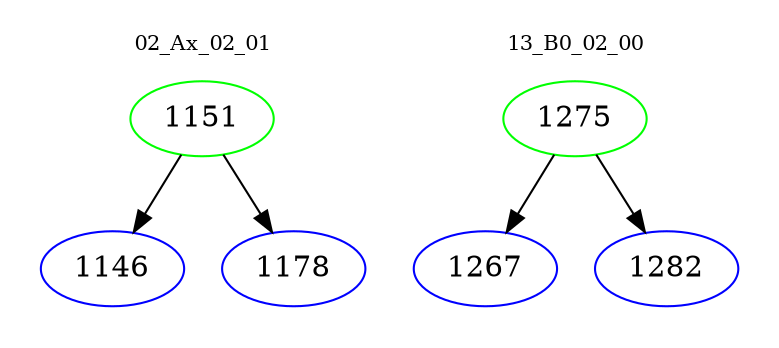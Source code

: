 digraph{
subgraph cluster_0 {
color = white
label = "02_Ax_02_01";
fontsize=10;
T0_1151 [label="1151", color="green"]
T0_1151 -> T0_1146 [color="black"]
T0_1146 [label="1146", color="blue"]
T0_1151 -> T0_1178 [color="black"]
T0_1178 [label="1178", color="blue"]
}
subgraph cluster_1 {
color = white
label = "13_B0_02_00";
fontsize=10;
T1_1275 [label="1275", color="green"]
T1_1275 -> T1_1267 [color="black"]
T1_1267 [label="1267", color="blue"]
T1_1275 -> T1_1282 [color="black"]
T1_1282 [label="1282", color="blue"]
}
}
